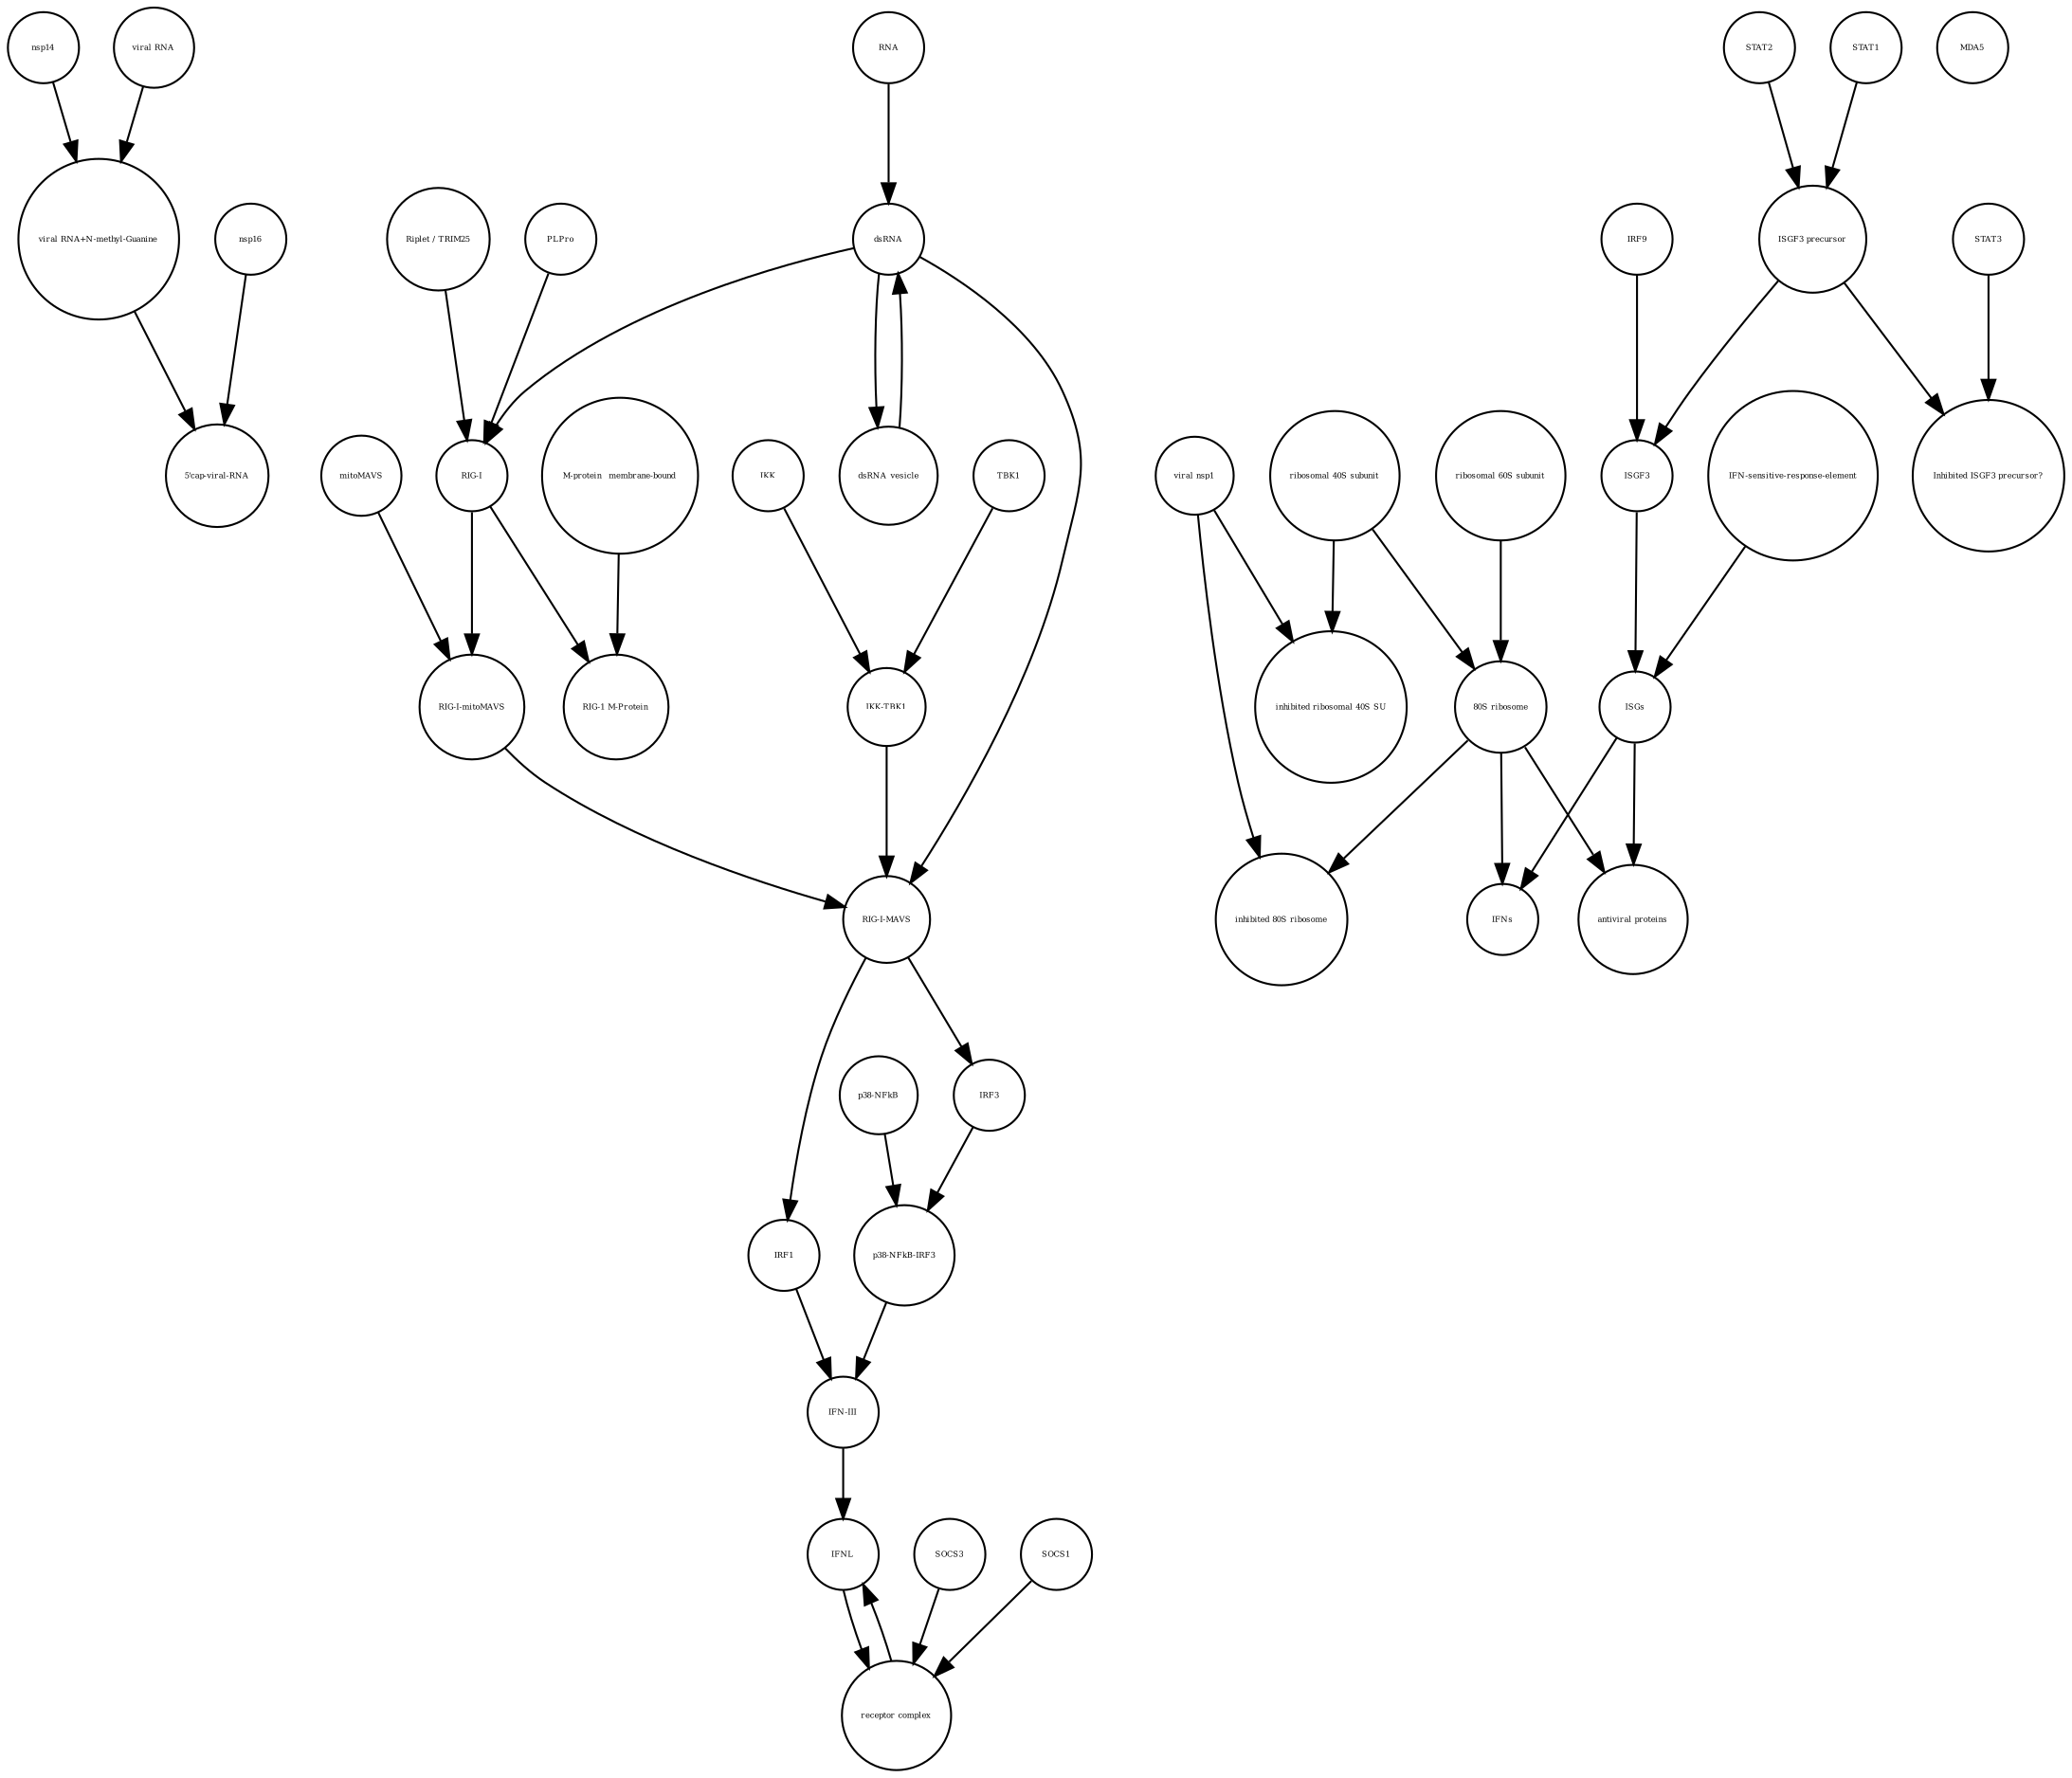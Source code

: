 strict digraph  {
nsp14 [annotation="", bipartite=0, cls=macromolecule, fontsize=4, label=nsp14, shape=circle];
PLPro [annotation="", bipartite=0, cls=macromolecule, fontsize=4, label=PLPro, shape=circle];
SOCS3 [annotation="", bipartite=0, cls=macromolecule, fontsize=4, label=SOCS3, shape=circle];
"5'cap-viral-RNA" [annotation="", bipartite=0, cls="nucleic acid feature", fontsize=4, label="5'cap-viral-RNA", shape=circle];
"inhibited 80S ribosome" [annotation="", bipartite=0, cls=complex, fontsize=4, label="inhibited 80S ribosome", shape=circle];
"80S ribosome" [annotation="", bipartite=0, cls=complex, fontsize=4, label="80S ribosome", shape=circle];
mitoMAVS [annotation="", bipartite=0, cls=macromolecule, fontsize=4, label=mitoMAVS, shape=circle];
dsRNA_vesicle [annotation="", bipartite=0, cls="nucleic acid feature", fontsize=4, label=dsRNA_vesicle, shape=circle];
"inhibited ribosomal 40S SU" [annotation="urn_miriam_doi_10.1101%2F2020.05.18.102467", bipartite=0, cls=complex, fontsize=4, label="inhibited ribosomal 40S SU", shape=circle];
ISGF3 [annotation="", bipartite=0, cls=complex, fontsize=4, label=ISGF3, shape=circle];
"viral nsp1" [annotation="", bipartite=0, cls=macromolecule, fontsize=4, label="viral nsp1", shape=circle];
TBK1 [annotation="", bipartite=0, cls=macromolecule, fontsize=4, label=TBK1, shape=circle];
nsp16 [annotation="", bipartite=0, cls=macromolecule, fontsize=4, label=nsp16, shape=circle];
"antiviral proteins" [annotation="", bipartite=0, cls=macromolecule, fontsize=4, label="antiviral proteins", shape=circle];
IRF1 [annotation="", bipartite=0, cls=macromolecule, fontsize=4, label=IRF1, shape=circle];
"p38-NFkB-IRF3" [annotation="", bipartite=0, cls=complex, fontsize=4, label="p38-NFkB-IRF3", shape=circle];
ISGs [annotation="", bipartite=0, cls="nucleic acid feature", fontsize=4, label=ISGs, shape=circle];
"M-protein_ membrane-bound" [annotation="", bipartite=0, cls=macromolecule, fontsize=4, label="M-protein_ membrane-bound", shape=circle];
"p38-NFkB" [annotation="", bipartite=0, cls=complex, fontsize=4, label="p38-NFkB", shape=circle];
IRF9 [annotation="", bipartite=0, cls=macromolecule, fontsize=4, label=IRF9, shape=circle];
dsRNA [annotation="", bipartite=0, cls="nucleic acid feature", fontsize=4, label=dsRNA, shape=circle];
"viral RNA" [annotation="", bipartite=0, cls="nucleic acid feature", fontsize=4, label="viral RNA", shape=circle];
STAT3 [annotation="", bipartite=0, cls=macromolecule, fontsize=4, label=STAT3, shape=circle];
"receptor complex" [annotation="", bipartite=0, cls=complex, fontsize=4, label="receptor complex", shape=circle];
"IKK-TBK1" [annotation="", bipartite=0, cls=complex, fontsize=4, label="IKK-TBK1", shape=circle];
STAT2 [annotation="", bipartite=0, cls=macromolecule, fontsize=4, label=STAT2, shape=circle];
IFNL [annotation="", bipartite=0, cls=macromolecule, fontsize=4, label=IFNL, shape=circle];
MDA5 [annotation="", bipartite=0, cls=macromolecule, fontsize=4, label=MDA5, shape=circle];
RNA [annotation="", bipartite=0, cls="nucleic acid feature", fontsize=4, label=RNA, shape=circle];
SOCS1 [annotation="", bipartite=0, cls=macromolecule, fontsize=4, label=SOCS1, shape=circle];
"viral RNA+N-methyl-Guanine" [annotation="", bipartite=0, cls="nucleic acid feature", fontsize=4, label="viral RNA+N-methyl-Guanine", shape=circle];
IRF3 [annotation="", bipartite=0, cls=macromolecule, fontsize=4, label=IRF3, shape=circle];
"RIG-I-MAVS" [annotation="", bipartite=0, cls=complex, fontsize=4, label="RIG-I-MAVS", shape=circle];
"ribosomal 40S subunit" [annotation="", bipartite=0, cls=complex, fontsize=4, label="ribosomal 40S subunit", shape=circle];
IKK [annotation="", bipartite=0, cls=macromolecule, fontsize=4, label=IKK, shape=circle];
IFNs [annotation="", bipartite=0, cls=macromolecule, fontsize=4, label=IFNs, shape=circle];
"RIG-I-mitoMAVS" [annotation="", bipartite=0, cls=complex, fontsize=4, label="RIG-I-mitoMAVS", shape=circle];
"ribosomal 60S subunit" [annotation="", bipartite=0, cls=complex, fontsize=4, label="ribosomal 60S subunit", shape=circle];
"Inhibited ISGF3 precursor?" [annotation="", bipartite=0, cls=complex, fontsize=4, label="Inhibited ISGF3 precursor?", shape=circle];
"IFN-sensitive-response-element" [annotation="", bipartite=0, cls="nucleic acid feature", fontsize=4, label="IFN-sensitive-response-element", shape=circle];
"RIG-1 M-Protein" [annotation="", bipartite=0, cls=complex, fontsize=4, label="RIG-1 M-Protein", shape=circle];
"ISGF3 precursor" [annotation="", bipartite=0, cls=complex, fontsize=4, label="ISGF3 precursor", shape=circle];
"IFN-III" [annotation="", bipartite=0, cls=macromolecule, fontsize=4, label="IFN-III", shape=circle];
"RIG-I" [annotation="", bipartite=0, cls=macromolecule, fontsize=4, label="RIG-I", shape=circle];
STAT1 [annotation="", bipartite=0, cls=macromolecule, fontsize=4, label=STAT1, shape=circle];
"Riplet / TRIM25" [annotation="", bipartite=0, cls=macromolecule, fontsize=4, label="Riplet / TRIM25", shape=circle];
nsp14 -> "viral RNA+N-methyl-Guanine"  [annotation="", interaction_type=catalysis];
PLPro -> "RIG-I"  [annotation="", interaction_type=catalysis];
SOCS3 -> "receptor complex"  [annotation="", interaction_type=production];
"80S ribosome" -> "inhibited 80S ribosome"  [annotation="", interaction_type=production];
"80S ribosome" -> "antiviral proteins"  [annotation="", interaction_type=catalysis];
"80S ribosome" -> IFNs  [annotation="", interaction_type=catalysis];
mitoMAVS -> "RIG-I-mitoMAVS"  [annotation="", interaction_type=production];
dsRNA_vesicle -> dsRNA  [annotation="", interaction_type=production];
ISGF3 -> ISGs  [annotation="", interaction_type="necessary stimulation"];
"viral nsp1" -> "inhibited ribosomal 40S SU"  [annotation="", interaction_type=production];
"viral nsp1" -> "inhibited 80S ribosome"  [annotation="", interaction_type=production];
TBK1 -> "IKK-TBK1"  [annotation="", interaction_type=production];
nsp16 -> "5'cap-viral-RNA"  [annotation="urn_miriam_doi_10.1016%2Fj.chom.2020.05.008", interaction_type=catalysis];
IRF1 -> "IFN-III"  [annotation="", interaction_type=stimulation];
"p38-NFkB-IRF3" -> "IFN-III"  [annotation="", interaction_type=stimulation];
ISGs -> "antiviral proteins"  [annotation="", interaction_type=production];
ISGs -> IFNs  [annotation="", interaction_type=production];
"M-protein_ membrane-bound" -> "RIG-1 M-Protein"  [annotation="", interaction_type=production];
"p38-NFkB" -> "p38-NFkB-IRF3"  [annotation="", interaction_type=production];
IRF9 -> ISGF3  [annotation="", interaction_type=production];
dsRNA -> "RIG-I-MAVS"  [annotation="", interaction_type="necessary stimulation"];
dsRNA -> dsRNA_vesicle  [annotation="", interaction_type=production];
dsRNA -> "RIG-I"  [annotation="", interaction_type="necessary stimulation"];
"viral RNA" -> "viral RNA+N-methyl-Guanine"  [annotation="", interaction_type=production];
STAT3 -> "Inhibited ISGF3 precursor?"  [annotation="", interaction_type=production];
"receptor complex" -> IFNL  [annotation="", interaction_type=production];
"IKK-TBK1" -> "RIG-I-MAVS"  [annotation="", interaction_type=production];
STAT2 -> "ISGF3 precursor"  [annotation="", interaction_type=production];
IFNL -> "receptor complex"  [annotation="", interaction_type=stimulation];
RNA -> dsRNA  [annotation="", interaction_type=production];
SOCS1 -> "receptor complex"  [annotation="", interaction_type=production];
"viral RNA+N-methyl-Guanine" -> "5'cap-viral-RNA"  [annotation="", interaction_type=production];
IRF3 -> "p38-NFkB-IRF3"  [annotation="", interaction_type=production];
"RIG-I-MAVS" -> IRF1  [annotation="", interaction_type=catalysis];
"RIG-I-MAVS" -> IRF3  [annotation="", interaction_type=stimulation];
"ribosomal 40S subunit" -> "inhibited ribosomal 40S SU"  [annotation="", interaction_type=production];
"ribosomal 40S subunit" -> "80S ribosome"  [annotation="", interaction_type=production];
IKK -> "IKK-TBK1"  [annotation="", interaction_type=production];
"RIG-I-mitoMAVS" -> "RIG-I-MAVS"  [annotation="", interaction_type=production];
"ribosomal 60S subunit" -> "80S ribosome"  [annotation="", interaction_type=production];
"IFN-sensitive-response-element" -> ISGs  [annotation="", interaction_type=production];
"ISGF3 precursor" -> ISGF3  [annotation="", interaction_type=production];
"ISGF3 precursor" -> "Inhibited ISGF3 precursor?"  [annotation="", interaction_type=production];
"IFN-III" -> IFNL  [annotation="", interaction_type=production];
"RIG-I" -> "RIG-1 M-Protein"  [annotation="", interaction_type=production];
"RIG-I" -> "RIG-I-mitoMAVS"  [annotation="", interaction_type=production];
STAT1 -> "ISGF3 precursor"  [annotation="", interaction_type=production];
"Riplet / TRIM25" -> "RIG-I"  [annotation="", interaction_type=catalysis];
}
